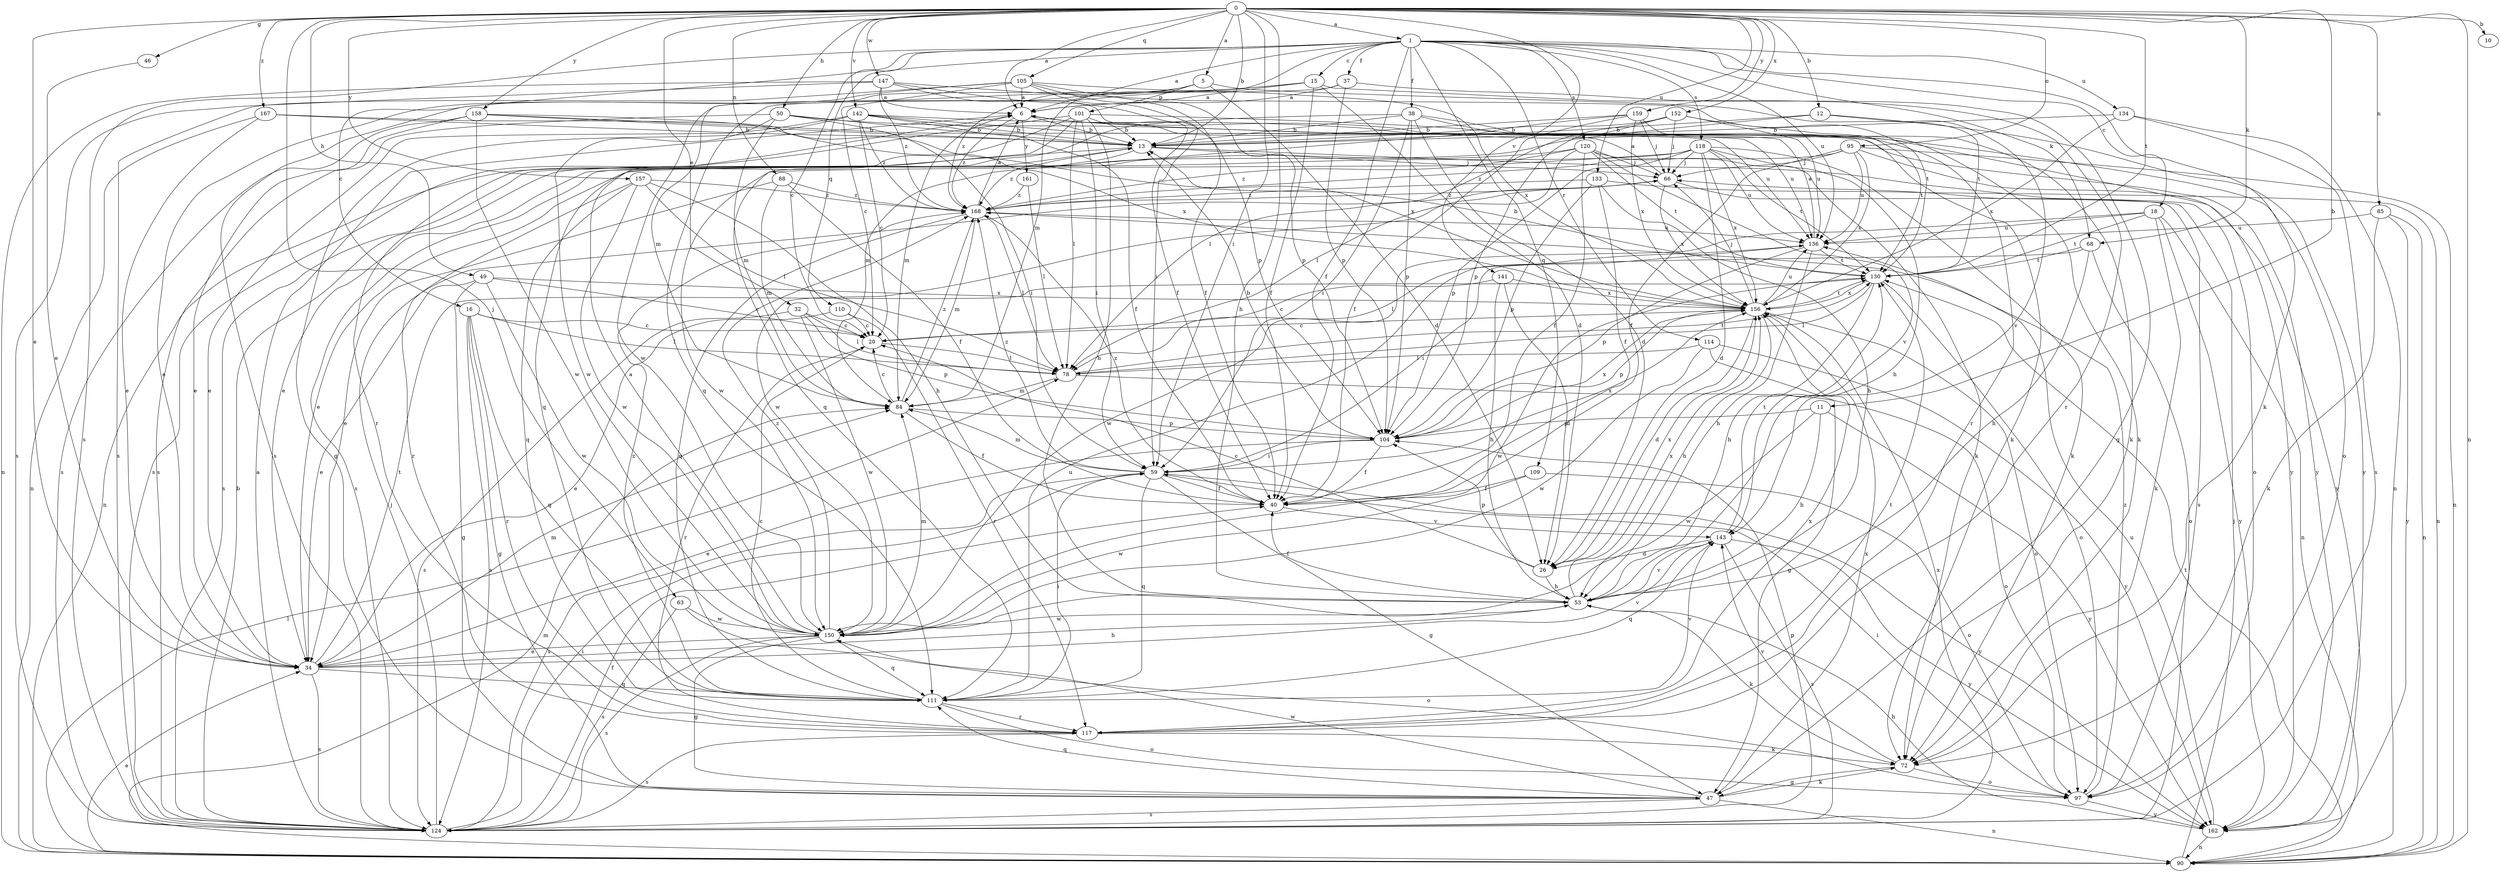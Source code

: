 strict digraph  {
0;
1;
5;
6;
10;
11;
12;
13;
15;
16;
18;
20;
26;
32;
34;
37;
38;
40;
46;
47;
49;
50;
53;
59;
63;
66;
68;
72;
78;
84;
85;
88;
90;
95;
97;
101;
104;
105;
109;
110;
111;
114;
117;
118;
120;
124;
130;
133;
134;
136;
141;
142;
143;
147;
150;
152;
156;
157;
158;
159;
161;
162;
167;
168;
0 -> 1  [label=a];
0 -> 5  [label=a];
0 -> 6  [label=a];
0 -> 10  [label=b];
0 -> 11  [label=b];
0 -> 12  [label=b];
0 -> 13  [label=b];
0 -> 32  [label=e];
0 -> 34  [label=e];
0 -> 46  [label=g];
0 -> 49  [label=h];
0 -> 50  [label=h];
0 -> 53  [label=h];
0 -> 59  [label=i];
0 -> 63  [label=j];
0 -> 68  [label=k];
0 -> 85  [label=n];
0 -> 88  [label=n];
0 -> 90  [label=n];
0 -> 95  [label=o];
0 -> 105  [label=q];
0 -> 130  [label=t];
0 -> 133  [label=u];
0 -> 141  [label=v];
0 -> 142  [label=v];
0 -> 147  [label=w];
0 -> 152  [label=x];
0 -> 157  [label=y];
0 -> 158  [label=y];
0 -> 159  [label=y];
0 -> 167  [label=z];
1 -> 6  [label=a];
1 -> 15  [label=c];
1 -> 16  [label=c];
1 -> 18  [label=c];
1 -> 20  [label=c];
1 -> 37  [label=f];
1 -> 38  [label=f];
1 -> 40  [label=f];
1 -> 68  [label=k];
1 -> 72  [label=k];
1 -> 84  [label=m];
1 -> 109  [label=q];
1 -> 110  [label=q];
1 -> 114  [label=r];
1 -> 118  [label=s];
1 -> 120  [label=s];
1 -> 124  [label=s];
1 -> 134  [label=u];
1 -> 136  [label=u];
5 -> 26  [label=d];
5 -> 84  [label=m];
5 -> 101  [label=p];
5 -> 130  [label=t];
5 -> 168  [label=z];
6 -> 13  [label=b];
6 -> 84  [label=m];
6 -> 97  [label=o];
6 -> 161  [label=y];
6 -> 168  [label=z];
11 -> 53  [label=h];
11 -> 104  [label=p];
11 -> 150  [label=w];
11 -> 162  [label=y];
12 -> 13  [label=b];
12 -> 34  [label=e];
12 -> 143  [label=v];
12 -> 162  [label=y];
13 -> 66  [label=j];
13 -> 90  [label=n];
13 -> 97  [label=o];
13 -> 124  [label=s];
13 -> 168  [label=z];
15 -> 6  [label=a];
15 -> 26  [label=d];
15 -> 40  [label=f];
15 -> 111  [label=q];
15 -> 117  [label=r];
15 -> 150  [label=w];
16 -> 20  [label=c];
16 -> 47  [label=g];
16 -> 78  [label=l];
16 -> 111  [label=q];
16 -> 117  [label=r];
16 -> 124  [label=s];
18 -> 72  [label=k];
18 -> 90  [label=n];
18 -> 130  [label=t];
18 -> 136  [label=u];
18 -> 150  [label=w];
18 -> 162  [label=y];
20 -> 78  [label=l];
20 -> 117  [label=r];
26 -> 20  [label=c];
26 -> 53  [label=h];
26 -> 104  [label=p];
26 -> 156  [label=x];
32 -> 20  [label=c];
32 -> 78  [label=l];
32 -> 104  [label=p];
32 -> 124  [label=s];
32 -> 150  [label=w];
34 -> 53  [label=h];
34 -> 84  [label=m];
34 -> 111  [label=q];
34 -> 124  [label=s];
34 -> 130  [label=t];
34 -> 143  [label=v];
37 -> 6  [label=a];
37 -> 47  [label=g];
37 -> 104  [label=p];
37 -> 124  [label=s];
38 -> 13  [label=b];
38 -> 26  [label=d];
38 -> 59  [label=i];
38 -> 72  [label=k];
38 -> 104  [label=p];
38 -> 111  [label=q];
38 -> 117  [label=r];
40 -> 143  [label=v];
40 -> 168  [label=z];
46 -> 34  [label=e];
47 -> 72  [label=k];
47 -> 90  [label=n];
47 -> 111  [label=q];
47 -> 124  [label=s];
47 -> 150  [label=w];
47 -> 156  [label=x];
49 -> 20  [label=c];
49 -> 34  [label=e];
49 -> 47  [label=g];
49 -> 150  [label=w];
49 -> 156  [label=x];
50 -> 13  [label=b];
50 -> 59  [label=i];
50 -> 84  [label=m];
50 -> 124  [label=s];
50 -> 150  [label=w];
50 -> 162  [label=y];
53 -> 40  [label=f];
53 -> 72  [label=k];
53 -> 143  [label=v];
53 -> 150  [label=w];
53 -> 156  [label=x];
59 -> 40  [label=f];
59 -> 47  [label=g];
59 -> 84  [label=m];
59 -> 111  [label=q];
59 -> 124  [label=s];
59 -> 156  [label=x];
59 -> 162  [label=y];
59 -> 168  [label=z];
63 -> 97  [label=o];
63 -> 124  [label=s];
63 -> 150  [label=w];
66 -> 6  [label=a];
66 -> 124  [label=s];
66 -> 150  [label=w];
66 -> 156  [label=x];
66 -> 168  [label=z];
68 -> 53  [label=h];
68 -> 78  [label=l];
68 -> 97  [label=o];
68 -> 130  [label=t];
72 -> 47  [label=g];
72 -> 97  [label=o];
72 -> 143  [label=v];
78 -> 84  [label=m];
78 -> 97  [label=o];
78 -> 130  [label=t];
84 -> 20  [label=c];
84 -> 40  [label=f];
84 -> 104  [label=p];
84 -> 168  [label=z];
85 -> 72  [label=k];
85 -> 90  [label=n];
85 -> 136  [label=u];
85 -> 162  [label=y];
88 -> 34  [label=e];
88 -> 40  [label=f];
88 -> 84  [label=m];
88 -> 168  [label=z];
90 -> 34  [label=e];
90 -> 66  [label=j];
90 -> 78  [label=l];
90 -> 84  [label=m];
90 -> 130  [label=t];
95 -> 40  [label=f];
95 -> 66  [label=j];
95 -> 90  [label=n];
95 -> 136  [label=u];
95 -> 156  [label=x];
95 -> 162  [label=y];
95 -> 168  [label=z];
97 -> 59  [label=i];
97 -> 162  [label=y];
97 -> 168  [label=z];
101 -> 13  [label=b];
101 -> 53  [label=h];
101 -> 59  [label=i];
101 -> 78  [label=l];
101 -> 111  [label=q];
101 -> 117  [label=r];
101 -> 124  [label=s];
101 -> 162  [label=y];
104 -> 13  [label=b];
104 -> 34  [label=e];
104 -> 40  [label=f];
104 -> 59  [label=i];
104 -> 156  [label=x];
105 -> 6  [label=a];
105 -> 20  [label=c];
105 -> 34  [label=e];
105 -> 40  [label=f];
105 -> 59  [label=i];
105 -> 104  [label=p];
105 -> 124  [label=s];
105 -> 156  [label=x];
109 -> 40  [label=f];
109 -> 97  [label=o];
109 -> 150  [label=w];
110 -> 20  [label=c];
110 -> 34  [label=e];
110 -> 117  [label=r];
111 -> 20  [label=c];
111 -> 59  [label=i];
111 -> 97  [label=o];
111 -> 117  [label=r];
111 -> 136  [label=u];
111 -> 143  [label=v];
111 -> 168  [label=z];
114 -> 47  [label=g];
114 -> 78  [label=l];
114 -> 150  [label=w];
114 -> 162  [label=y];
117 -> 72  [label=k];
117 -> 124  [label=s];
117 -> 130  [label=t];
117 -> 156  [label=x];
118 -> 26  [label=d];
118 -> 34  [label=e];
118 -> 53  [label=h];
118 -> 66  [label=j];
118 -> 72  [label=k];
118 -> 104  [label=p];
118 -> 130  [label=t];
118 -> 136  [label=u];
118 -> 150  [label=w];
118 -> 156  [label=x];
120 -> 40  [label=f];
120 -> 66  [label=j];
120 -> 72  [label=k];
120 -> 78  [label=l];
120 -> 124  [label=s];
120 -> 130  [label=t];
120 -> 143  [label=v];
120 -> 168  [label=z];
124 -> 6  [label=a];
124 -> 13  [label=b];
124 -> 40  [label=f];
124 -> 59  [label=i];
124 -> 66  [label=j];
124 -> 104  [label=p];
124 -> 156  [label=x];
130 -> 13  [label=b];
130 -> 53  [label=h];
130 -> 78  [label=l];
130 -> 97  [label=o];
130 -> 150  [label=w];
130 -> 156  [label=x];
133 -> 40  [label=f];
133 -> 53  [label=h];
133 -> 90  [label=n];
133 -> 104  [label=p];
133 -> 168  [label=z];
134 -> 13  [label=b];
134 -> 90  [label=n];
134 -> 124  [label=s];
134 -> 156  [label=x];
136 -> 6  [label=a];
136 -> 53  [label=h];
136 -> 59  [label=i];
136 -> 104  [label=p];
136 -> 130  [label=t];
141 -> 20  [label=c];
141 -> 26  [label=d];
141 -> 53  [label=h];
141 -> 156  [label=x];
142 -> 13  [label=b];
142 -> 20  [label=c];
142 -> 34  [label=e];
142 -> 40  [label=f];
142 -> 47  [label=g];
142 -> 72  [label=k];
142 -> 136  [label=u];
142 -> 168  [label=z];
143 -> 26  [label=d];
143 -> 111  [label=q];
143 -> 124  [label=s];
143 -> 130  [label=t];
143 -> 162  [label=y];
147 -> 6  [label=a];
147 -> 40  [label=f];
147 -> 90  [label=n];
147 -> 104  [label=p];
147 -> 124  [label=s];
147 -> 130  [label=t];
147 -> 168  [label=z];
150 -> 6  [label=a];
150 -> 34  [label=e];
150 -> 47  [label=g];
150 -> 84  [label=m];
150 -> 111  [label=q];
150 -> 124  [label=s];
150 -> 168  [label=z];
152 -> 13  [label=b];
152 -> 66  [label=j];
152 -> 78  [label=l];
152 -> 104  [label=p];
152 -> 130  [label=t];
152 -> 136  [label=u];
156 -> 20  [label=c];
156 -> 26  [label=d];
156 -> 53  [label=h];
156 -> 66  [label=j];
156 -> 97  [label=o];
156 -> 104  [label=p];
156 -> 130  [label=t];
156 -> 136  [label=u];
157 -> 53  [label=h];
157 -> 78  [label=l];
157 -> 111  [label=q];
157 -> 117  [label=r];
157 -> 150  [label=w];
157 -> 168  [label=z];
158 -> 13  [label=b];
158 -> 34  [label=e];
158 -> 124  [label=s];
158 -> 136  [label=u];
158 -> 150  [label=w];
158 -> 156  [label=x];
159 -> 13  [label=b];
159 -> 40  [label=f];
159 -> 66  [label=j];
159 -> 72  [label=k];
159 -> 84  [label=m];
159 -> 156  [label=x];
161 -> 78  [label=l];
161 -> 168  [label=z];
162 -> 53  [label=h];
162 -> 90  [label=n];
162 -> 136  [label=u];
167 -> 13  [label=b];
167 -> 34  [label=e];
167 -> 90  [label=n];
167 -> 156  [label=x];
168 -> 6  [label=a];
168 -> 78  [label=l];
168 -> 84  [label=m];
168 -> 111  [label=q];
168 -> 136  [label=u];
}

